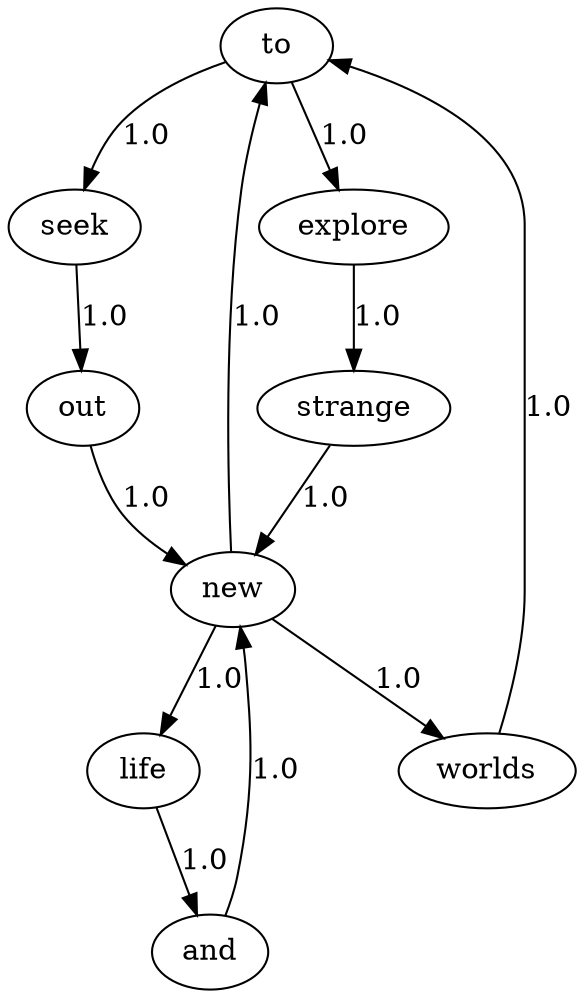 strict digraph G {
  to [ label="to" ];
  seek [ label="seek" ];
  out [ label="out" ];
  new [ label="new" ];
  life [ label="life" ];
  and [ label="and" ];
  worlds [ label="worlds" ];
  explore [ label="explore" ];
  strange [ label="strange" ];
  to -> seek [ label="1.0" ];
  seek -> out [ label="1.0" ];
  out -> new [ label="1.0" ];
  new -> life [ label="1.0" ];
  life -> and [ label="1.0" ];
  and -> new [ label="1.0" ];
  new -> worlds [ label="1.0" ];
  worlds -> to [ label="1.0" ];
  to -> explore [ label="1.0" ];
  explore -> strange [ label="1.0" ];
  strange -> new [ label="1.0" ];
  new -> to [ label="1.0" ];
}
